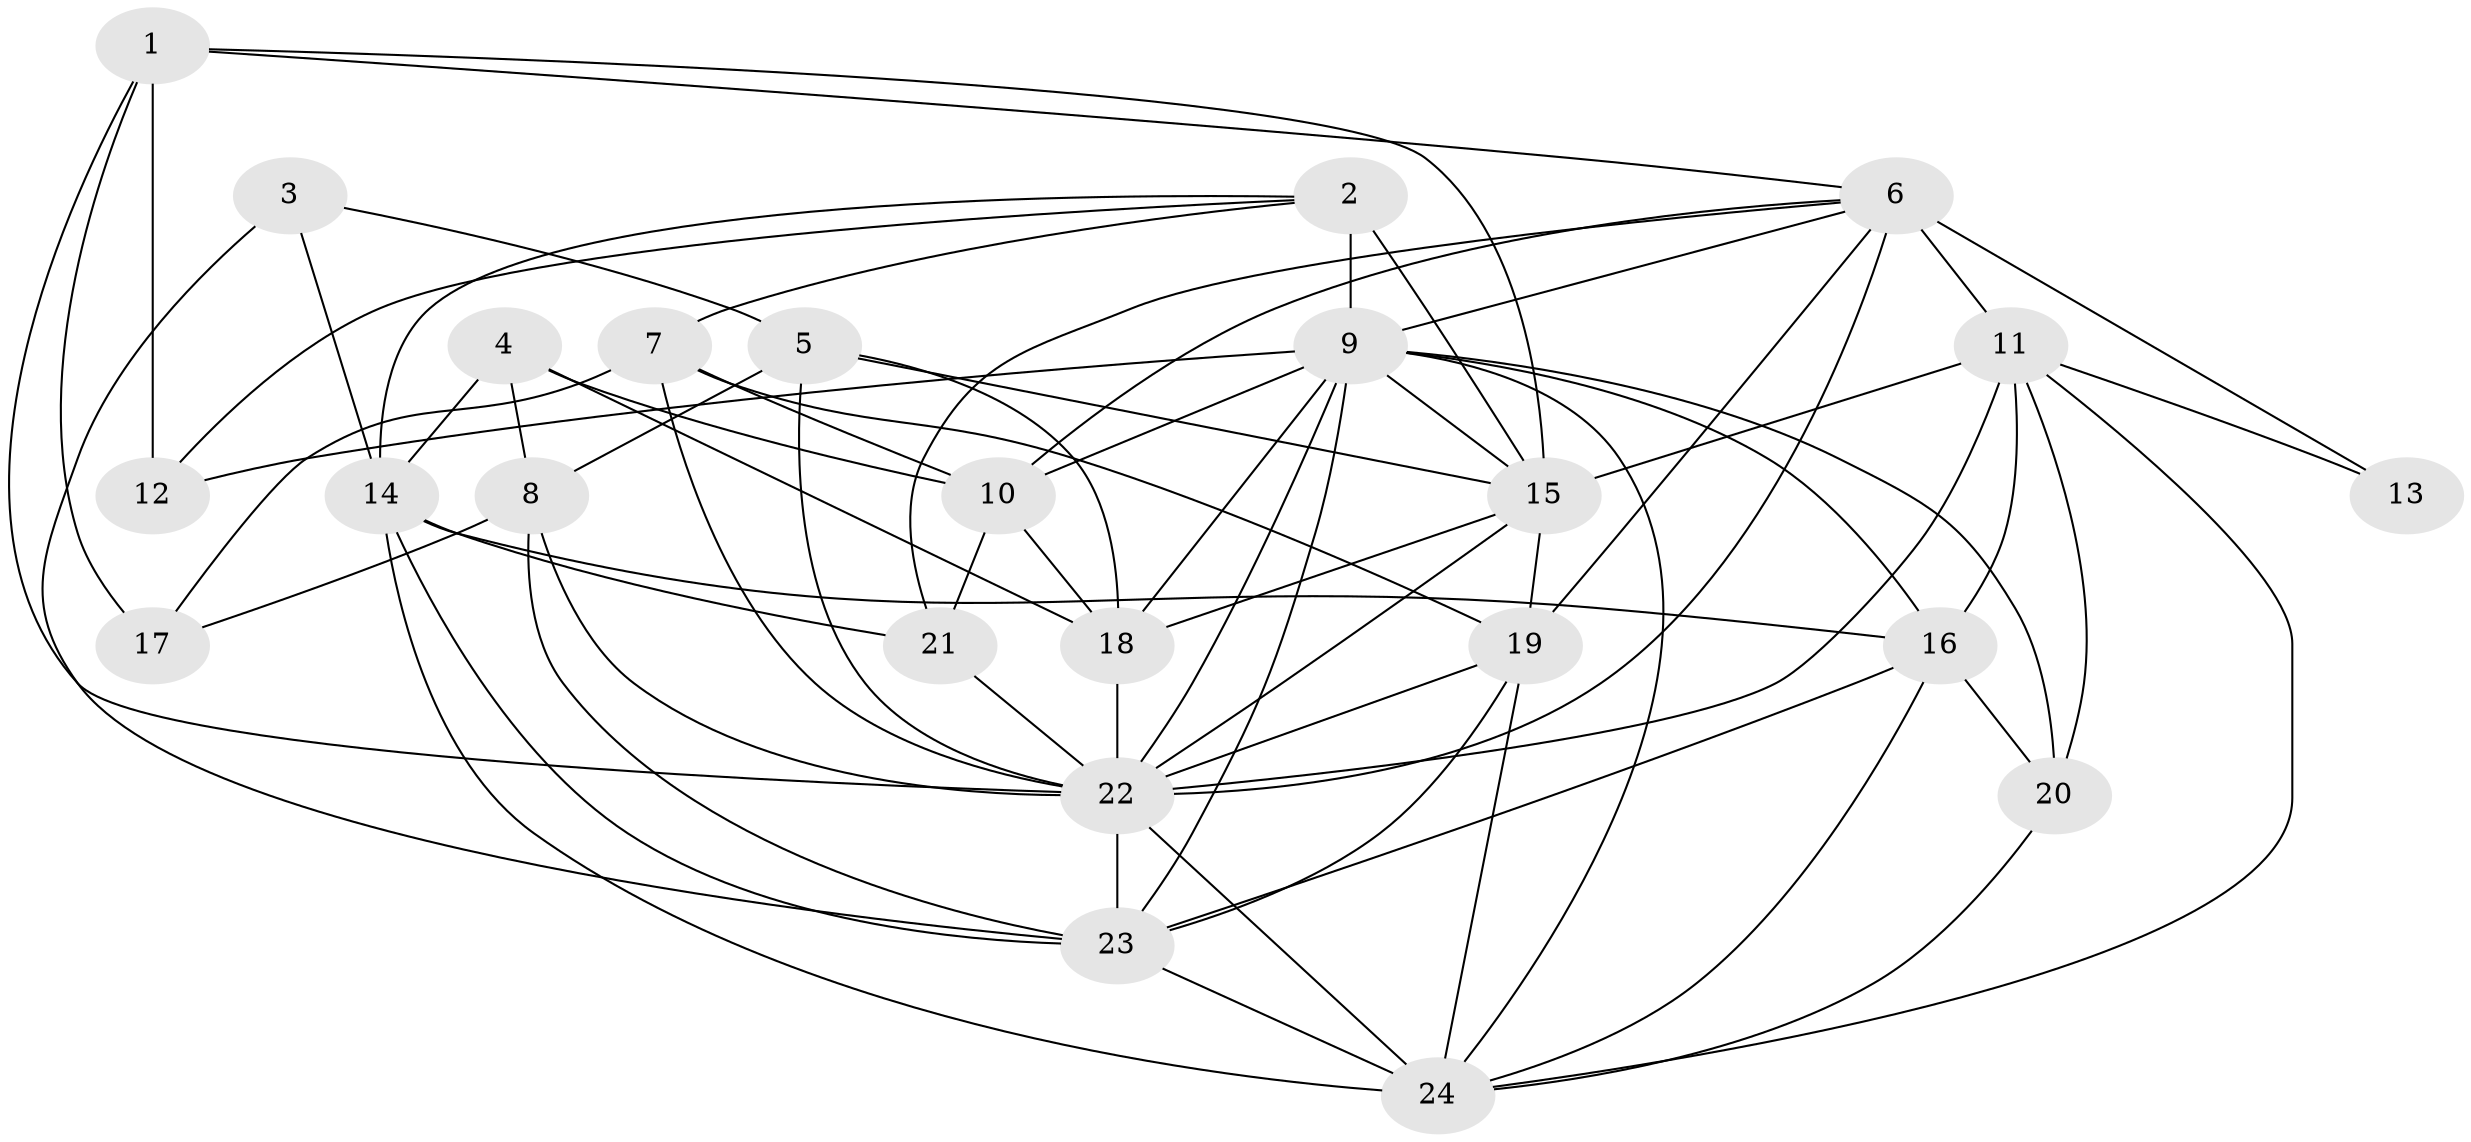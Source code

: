 // original degree distribution, {4: 0.2987012987012987, 6: 0.09090909090909091, 3: 0.16883116883116883, 2: 0.18181818181818182, 5: 0.22077922077922077, 7: 0.025974025974025976, 8: 0.012987012987012988}
// Generated by graph-tools (version 1.1) at 2025/37/03/04/25 23:37:14]
// undirected, 24 vertices, 71 edges
graph export_dot {
  node [color=gray90,style=filled];
  1;
  2;
  3;
  4;
  5;
  6;
  7;
  8;
  9;
  10;
  11;
  12;
  13;
  14;
  15;
  16;
  17;
  18;
  19;
  20;
  21;
  22;
  23;
  24;
  1 -- 6 [weight=1.0];
  1 -- 12 [weight=2.0];
  1 -- 15 [weight=2.0];
  1 -- 17 [weight=1.0];
  1 -- 22 [weight=1.0];
  2 -- 7 [weight=1.0];
  2 -- 9 [weight=3.0];
  2 -- 12 [weight=1.0];
  2 -- 14 [weight=1.0];
  2 -- 15 [weight=1.0];
  3 -- 5 [weight=1.0];
  3 -- 14 [weight=1.0];
  3 -- 23 [weight=2.0];
  4 -- 8 [weight=1.0];
  4 -- 10 [weight=1.0];
  4 -- 14 [weight=1.0];
  4 -- 18 [weight=1.0];
  5 -- 8 [weight=1.0];
  5 -- 15 [weight=1.0];
  5 -- 18 [weight=1.0];
  5 -- 22 [weight=1.0];
  6 -- 9 [weight=1.0];
  6 -- 10 [weight=1.0];
  6 -- 11 [weight=3.0];
  6 -- 13 [weight=2.0];
  6 -- 19 [weight=1.0];
  6 -- 21 [weight=1.0];
  6 -- 22 [weight=1.0];
  7 -- 10 [weight=1.0];
  7 -- 17 [weight=1.0];
  7 -- 19 [weight=1.0];
  7 -- 22 [weight=2.0];
  8 -- 17 [weight=2.0];
  8 -- 22 [weight=1.0];
  8 -- 23 [weight=1.0];
  9 -- 10 [weight=2.0];
  9 -- 12 [weight=2.0];
  9 -- 15 [weight=1.0];
  9 -- 16 [weight=1.0];
  9 -- 18 [weight=1.0];
  9 -- 20 [weight=4.0];
  9 -- 22 [weight=1.0];
  9 -- 23 [weight=1.0];
  9 -- 24 [weight=1.0];
  10 -- 18 [weight=1.0];
  10 -- 21 [weight=1.0];
  11 -- 13 [weight=1.0];
  11 -- 15 [weight=1.0];
  11 -- 16 [weight=2.0];
  11 -- 20 [weight=1.0];
  11 -- 22 [weight=2.0];
  11 -- 24 [weight=1.0];
  14 -- 16 [weight=1.0];
  14 -- 21 [weight=1.0];
  14 -- 23 [weight=2.0];
  14 -- 24 [weight=3.0];
  15 -- 18 [weight=1.0];
  15 -- 19 [weight=1.0];
  15 -- 22 [weight=1.0];
  16 -- 20 [weight=1.0];
  16 -- 23 [weight=1.0];
  16 -- 24 [weight=1.0];
  18 -- 22 [weight=2.0];
  19 -- 22 [weight=1.0];
  19 -- 23 [weight=1.0];
  19 -- 24 [weight=2.0];
  20 -- 24 [weight=1.0];
  21 -- 22 [weight=1.0];
  22 -- 23 [weight=1.0];
  22 -- 24 [weight=1.0];
  23 -- 24 [weight=2.0];
}
